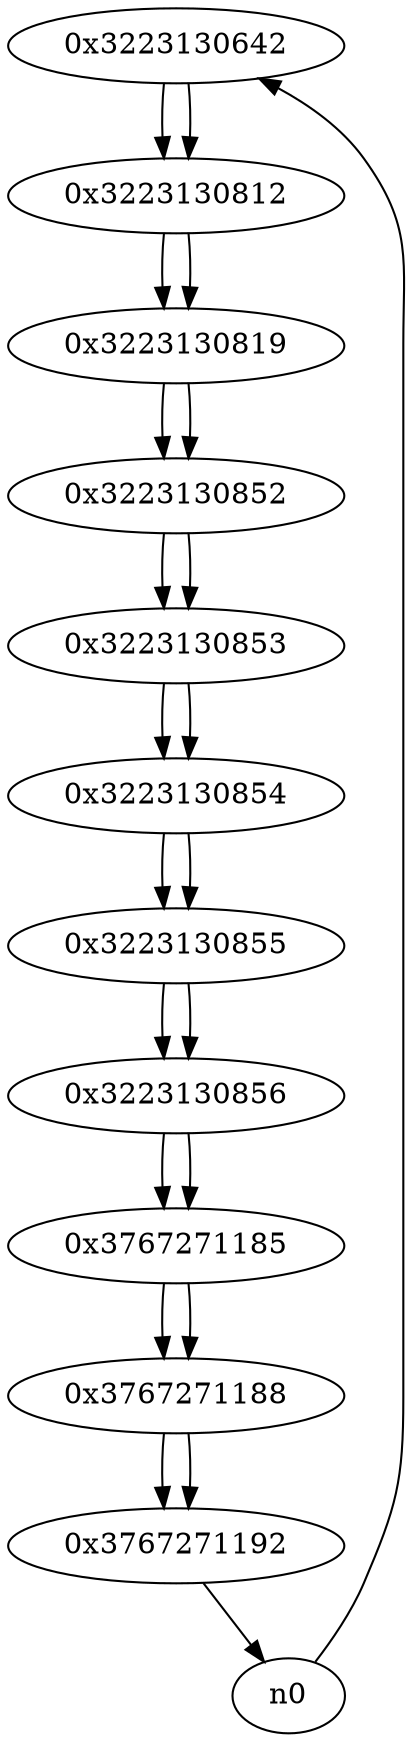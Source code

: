 digraph G{
/* nodes */
  n1 [label="0x3223130642"]
  n2 [label="0x3223130812"]
  n3 [label="0x3223130819"]
  n4 [label="0x3223130852"]
  n5 [label="0x3223130853"]
  n6 [label="0x3223130854"]
  n7 [label="0x3223130855"]
  n8 [label="0x3223130856"]
  n9 [label="0x3767271185"]
  n10 [label="0x3767271188"]
  n11 [label="0x3767271192"]
/* edges */
n1 -> n2;
n0 -> n1;
n2 -> n3;
n1 -> n2;
n3 -> n4;
n2 -> n3;
n4 -> n5;
n3 -> n4;
n5 -> n6;
n4 -> n5;
n6 -> n7;
n5 -> n6;
n7 -> n8;
n6 -> n7;
n8 -> n9;
n7 -> n8;
n9 -> n10;
n8 -> n9;
n10 -> n11;
n9 -> n10;
n11 -> n0;
n10 -> n11;
}
